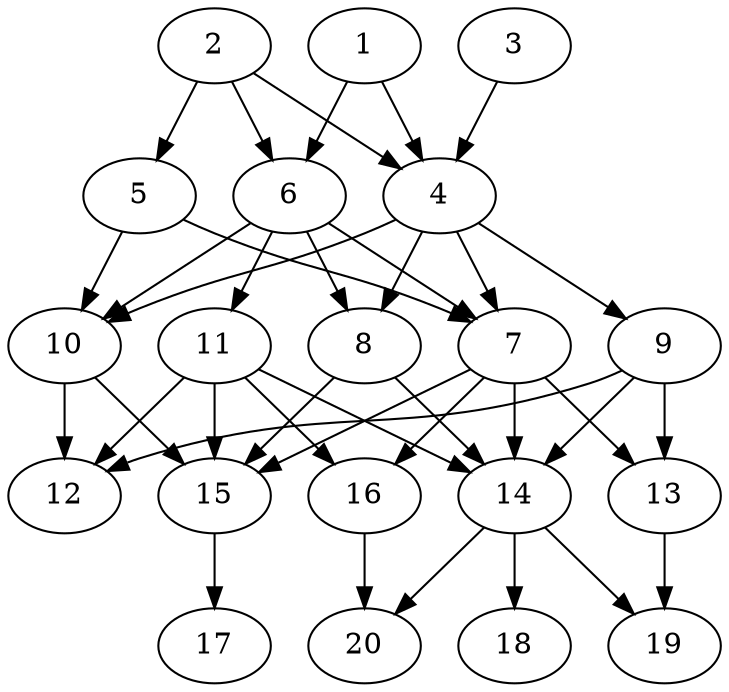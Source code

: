 // DAG automatically generated by daggen at Tue Jul 23 14:33:40 2019
// ./daggen --dot -n 20 --ccr 0.4 --fat 0.6 --regular 0.5 --density 0.8 --mindata 5242880 --maxdata 52428800 
digraph G {
  1 [size="60828160", alpha="0.03", expect_size="24331264"] 
  1 -> 4 [size ="24331264"]
  1 -> 6 [size ="24331264"]
  2 [size="63866880", alpha="0.18", expect_size="25546752"] 
  2 -> 4 [size ="25546752"]
  2 -> 5 [size ="25546752"]
  2 -> 6 [size ="25546752"]
  3 [size="86993920", alpha="0.18", expect_size="34797568"] 
  3 -> 4 [size ="34797568"]
  4 [size="19481600", alpha="0.06", expect_size="7792640"] 
  4 -> 7 [size ="7792640"]
  4 -> 8 [size ="7792640"]
  4 -> 9 [size ="7792640"]
  4 -> 10 [size ="7792640"]
  5 [size="100797440", alpha="0.09", expect_size="40318976"] 
  5 -> 7 [size ="40318976"]
  5 -> 10 [size ="40318976"]
  6 [size="101102080", alpha="0.14", expect_size="40440832"] 
  6 -> 7 [size ="40440832"]
  6 -> 8 [size ="40440832"]
  6 -> 10 [size ="40440832"]
  6 -> 11 [size ="40440832"]
  7 [size="52441600", alpha="0.06", expect_size="20976640"] 
  7 -> 13 [size ="20976640"]
  7 -> 14 [size ="20976640"]
  7 -> 15 [size ="20976640"]
  7 -> 16 [size ="20976640"]
  8 [size="73896960", alpha="0.18", expect_size="29558784"] 
  8 -> 14 [size ="29558784"]
  8 -> 15 [size ="29558784"]
  9 [size="36986880", alpha="0.19", expect_size="14794752"] 
  9 -> 12 [size ="14794752"]
  9 -> 13 [size ="14794752"]
  9 -> 14 [size ="14794752"]
  10 [size="55144960", alpha="0.08", expect_size="22057984"] 
  10 -> 12 [size ="22057984"]
  10 -> 15 [size ="22057984"]
  11 [size="113118720", alpha="0.14", expect_size="45247488"] 
  11 -> 12 [size ="45247488"]
  11 -> 14 [size ="45247488"]
  11 -> 15 [size ="45247488"]
  11 -> 16 [size ="45247488"]
  12 [size="14138880", alpha="0.17", expect_size="5655552"] 
  13 [size="120012800", alpha="0.18", expect_size="48005120"] 
  13 -> 19 [size ="48005120"]
  14 [size="110848000", alpha="0.09", expect_size="44339200"] 
  14 -> 18 [size ="44339200"]
  14 -> 19 [size ="44339200"]
  14 -> 20 [size ="44339200"]
  15 [size="27105280", alpha="0.18", expect_size="10842112"] 
  15 -> 17 [size ="10842112"]
  16 [size="82577920", alpha="0.07", expect_size="33031168"] 
  16 -> 20 [size ="33031168"]
  17 [size="48622080", alpha="0.07", expect_size="19448832"] 
  18 [size="84072960", alpha="0.14", expect_size="33629184"] 
  19 [size="74434560", alpha="0.17", expect_size="29773824"] 
  20 [size="69381120", alpha="0.10", expect_size="27752448"] 
}
